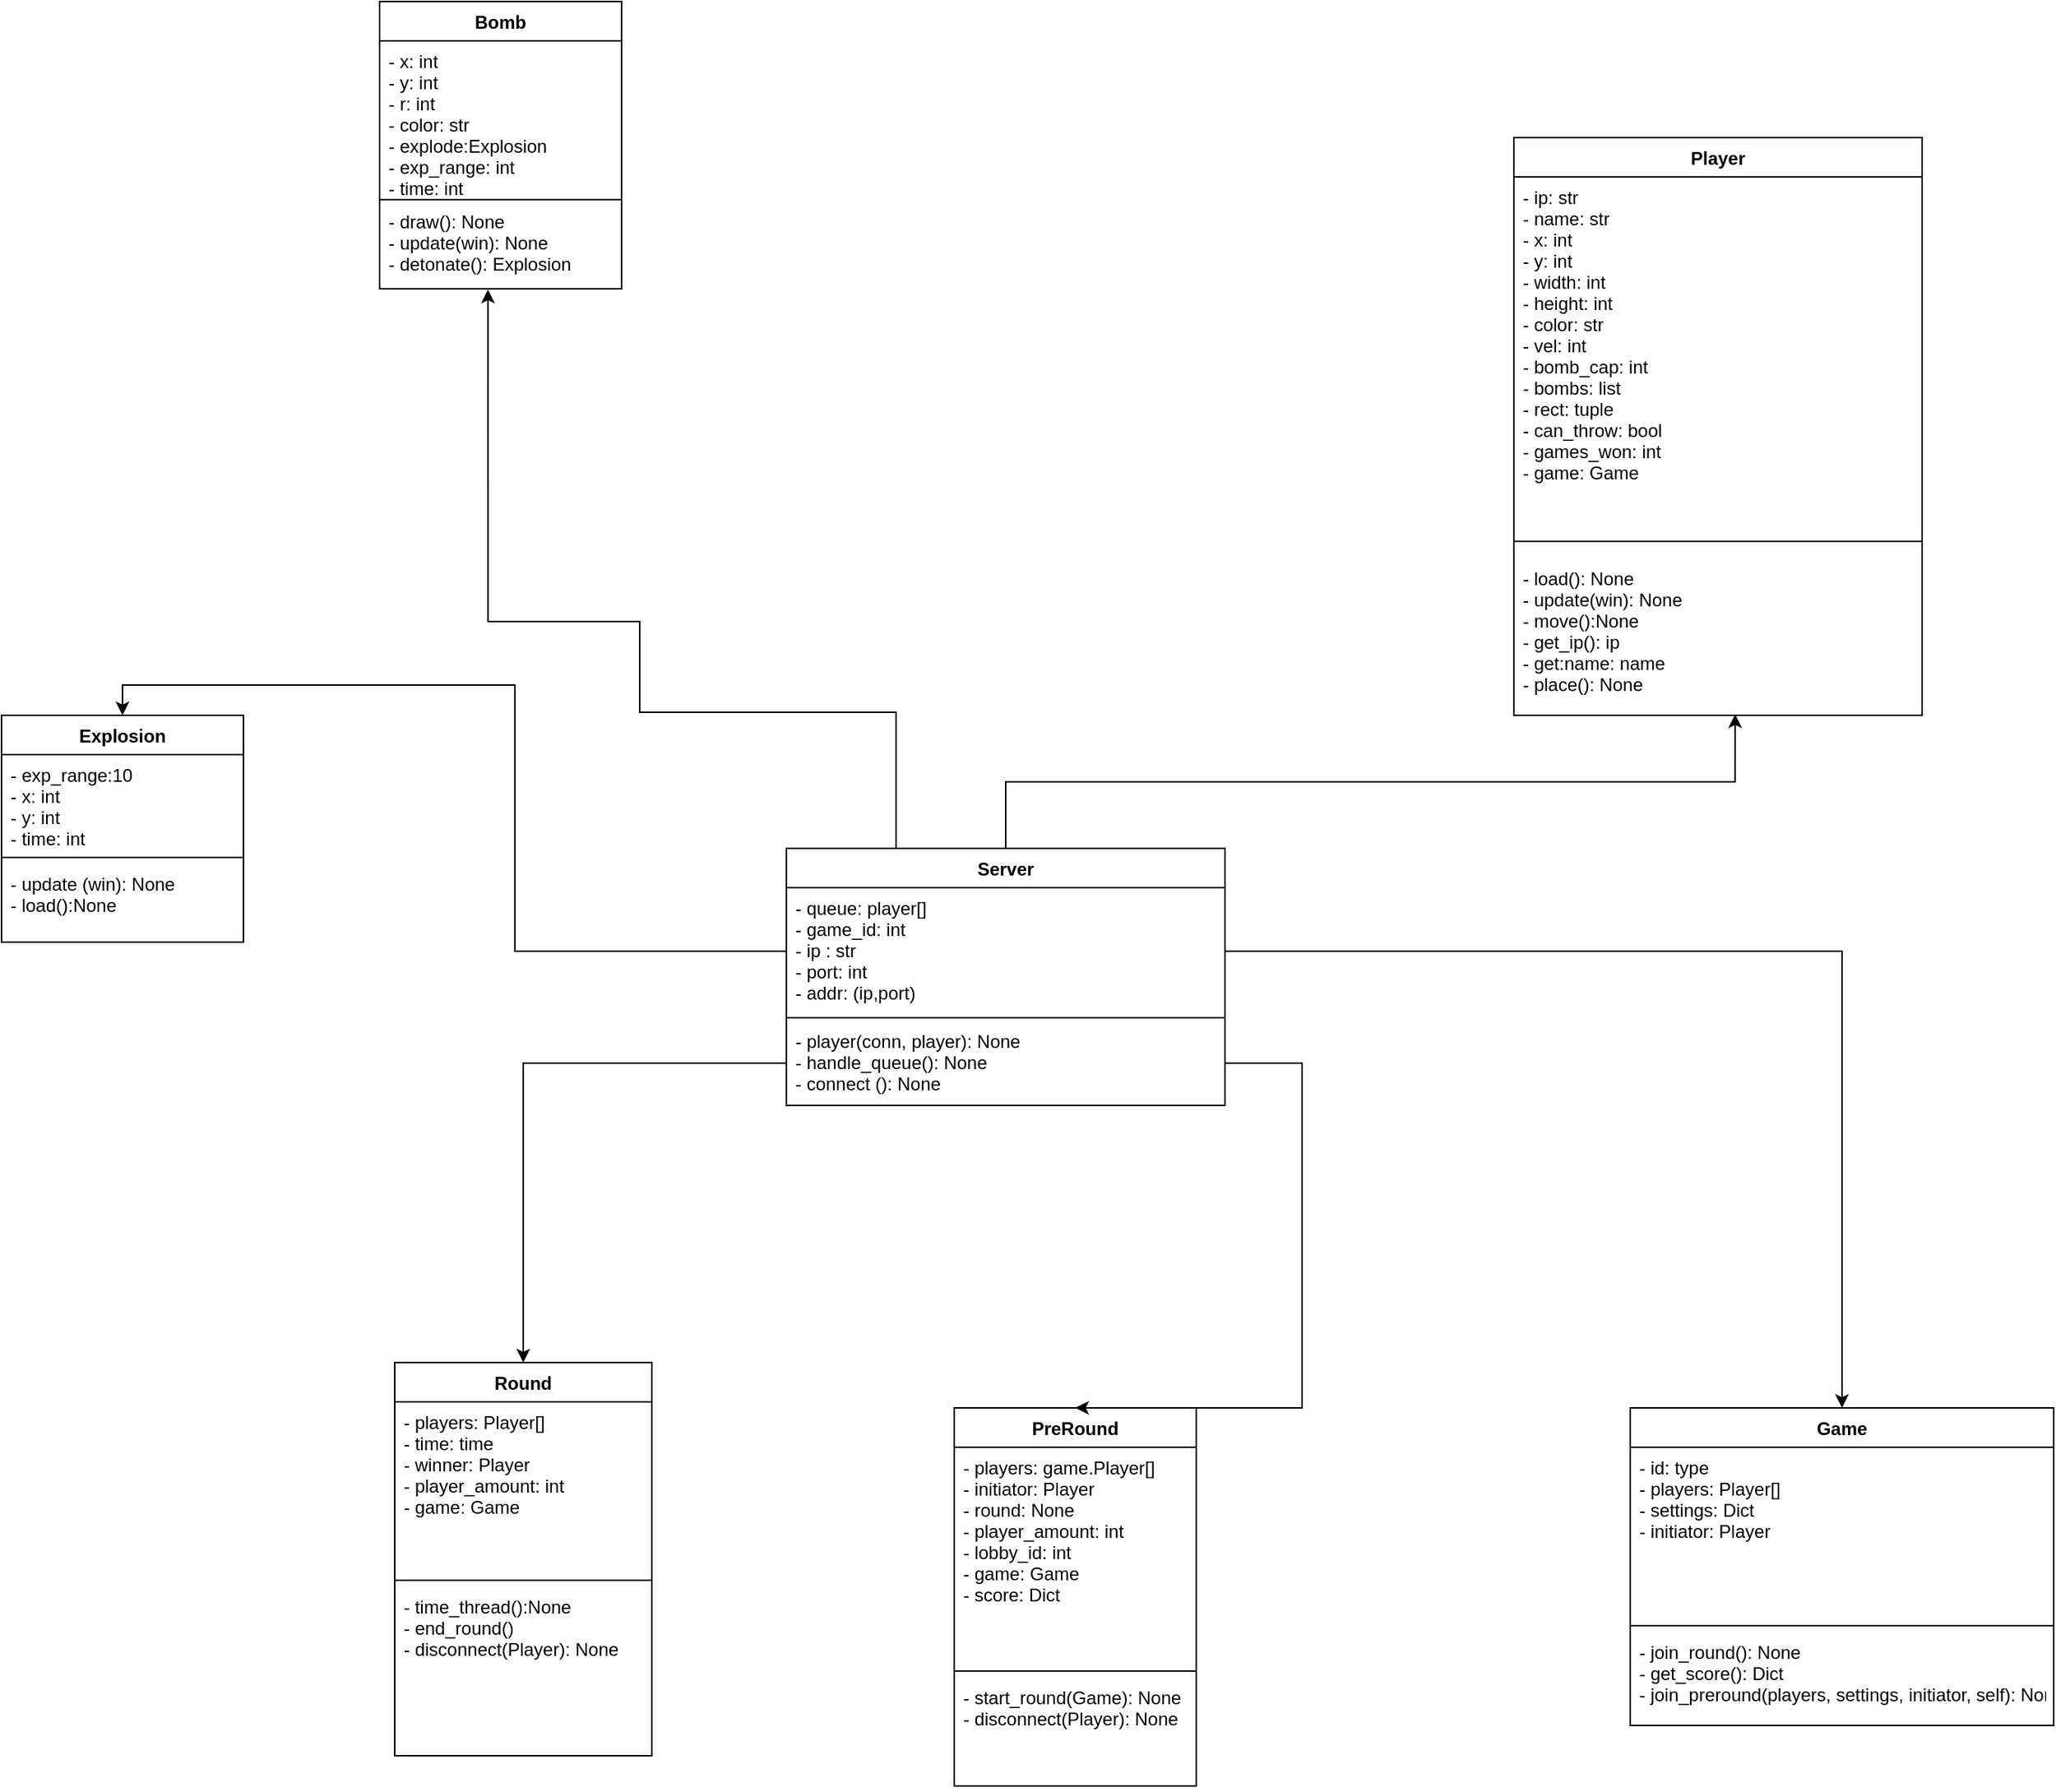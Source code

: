 <mxfile version="14.2.7" type="github">
  <diagram id="Wmp_nvGAifpqo0GNtrIs" name="Page-1">
    <mxGraphModel dx="2858" dy="2309" grid="1" gridSize="10" guides="1" tooltips="1" connect="1" arrows="1" fold="1" page="1" pageScale="1" pageWidth="827" pageHeight="1169" math="0" shadow="0">
      <root>
        <mxCell id="0" />
        <mxCell id="1" parent="0" />
        <mxCell id="6msiCI85SDnWUIfsM1__-24" style="edgeStyle=orthogonalEdgeStyle;rounded=0;orthogonalLoop=1;jettySize=auto;html=1;exitX=0.25;exitY=0;exitDx=0;exitDy=0;entryX=0.448;entryY=1.008;entryDx=0;entryDy=0;entryPerimeter=0;" parent="1" source="6msiCI85SDnWUIfsM1__-5" target="6msiCI85SDnWUIfsM1__-23" edge="1">
          <mxGeometry relative="1" as="geometry">
            <Array as="points">
              <mxPoint x="342" y="60" />
              <mxPoint x="172" y="60" />
              <mxPoint x="172" />
            </Array>
          </mxGeometry>
        </mxCell>
        <mxCell id="tGH2e8WFXt60OPMfxFF8-3" style="edgeStyle=orthogonalEdgeStyle;rounded=0;orthogonalLoop=1;jettySize=auto;html=1;entryX=0.542;entryY=0.994;entryDx=0;entryDy=0;entryPerimeter=0;" parent="1" source="6msiCI85SDnWUIfsM1__-5" target="6msiCI85SDnWUIfsM1__-19" edge="1">
          <mxGeometry relative="1" as="geometry" />
        </mxCell>
        <mxCell id="6msiCI85SDnWUIfsM1__-5" value="Server" style="swimlane;fontStyle=1;align=center;verticalAlign=top;childLayout=stackLayout;horizontal=1;startSize=26;horizontalStack=0;resizeParent=1;resizeParentMax=0;resizeLast=0;collapsible=1;marginBottom=0;" parent="1" vertex="1">
          <mxGeometry x="269" y="150" width="290" height="170" as="geometry" />
        </mxCell>
        <mxCell id="6msiCI85SDnWUIfsM1__-6" value="- queue: player[]&#xa;- game_id: int&#xa;- ip : str&#xa;- port: int&#xa;- addr: (ip,port) " style="text;strokeColor=none;fillColor=none;align=left;verticalAlign=top;spacingLeft=4;spacingRight=4;overflow=hidden;rotatable=0;points=[[0,0.5],[1,0.5]];portConstraint=eastwest;" parent="6msiCI85SDnWUIfsM1__-5" vertex="1">
          <mxGeometry y="26" width="290" height="84" as="geometry" />
        </mxCell>
        <mxCell id="6msiCI85SDnWUIfsM1__-7" value="" style="line;strokeWidth=1;fillColor=none;align=left;verticalAlign=middle;spacingTop=-1;spacingLeft=3;spacingRight=3;rotatable=0;labelPosition=right;points=[];portConstraint=eastwest;" parent="6msiCI85SDnWUIfsM1__-5" vertex="1">
          <mxGeometry y="110" width="290" height="4" as="geometry" />
        </mxCell>
        <mxCell id="6msiCI85SDnWUIfsM1__-8" value="- player(conn, player): None&#xa;- handle_queue(): None&#xa;- connect (): None&#xa;" style="text;strokeColor=none;fillColor=none;align=left;verticalAlign=top;spacingLeft=4;spacingRight=4;overflow=hidden;rotatable=0;points=[[0,0.5],[1,0.5]];portConstraint=eastwest;" parent="6msiCI85SDnWUIfsM1__-5" vertex="1">
          <mxGeometry y="114" width="290" height="56" as="geometry" />
        </mxCell>
        <mxCell id="6msiCI85SDnWUIfsM1__-9" style="edgeStyle=orthogonalEdgeStyle;rounded=0;orthogonalLoop=1;jettySize=auto;html=1;exitX=1;exitY=0.5;exitDx=0;exitDy=0;" parent="6msiCI85SDnWUIfsM1__-5" source="6msiCI85SDnWUIfsM1__-6" target="6msiCI85SDnWUIfsM1__-6" edge="1">
          <mxGeometry relative="1" as="geometry" />
        </mxCell>
        <mxCell id="6msiCI85SDnWUIfsM1__-16" value="Player" style="swimlane;fontStyle=1;align=center;verticalAlign=top;childLayout=stackLayout;horizontal=1;startSize=26;horizontalStack=0;resizeParent=1;resizeParentMax=0;resizeLast=0;collapsible=1;marginBottom=0;" parent="1" vertex="1">
          <mxGeometry x="750" y="-320" width="270" height="382" as="geometry" />
        </mxCell>
        <mxCell id="6msiCI85SDnWUIfsM1__-17" value="- ip: str&#xa;- name: str &#xa;- x: int&#xa;- y: int&#xa;- width: int&#xa;- height: int&#xa;- color: str&#xa;- vel: int&#xa;- bomb_cap: int&#xa;- bombs: list&#xa;- rect: tuple&#xa;- can_throw: bool&#xa;- games_won: int&#xa;- game: Game&#xa;&#xa;" style="text;strokeColor=none;fillColor=none;align=left;verticalAlign=top;spacingLeft=4;spacingRight=4;overflow=hidden;rotatable=0;points=[[0,0.5],[1,0.5]];portConstraint=eastwest;" parent="6msiCI85SDnWUIfsM1__-16" vertex="1">
          <mxGeometry y="26" width="270" height="230" as="geometry" />
        </mxCell>
        <mxCell id="6msiCI85SDnWUIfsM1__-18" value="" style="line;strokeWidth=1;fillColor=none;align=left;verticalAlign=middle;spacingTop=-1;spacingLeft=3;spacingRight=3;rotatable=0;labelPosition=right;points=[];portConstraint=eastwest;" parent="6msiCI85SDnWUIfsM1__-16" vertex="1">
          <mxGeometry y="256" width="270" height="22" as="geometry" />
        </mxCell>
        <mxCell id="6msiCI85SDnWUIfsM1__-19" value="- load(): None&#xa;- update(win): None&#xa;- move():None&#xa;- get_ip(): ip&#xa;- get:name: name&#xa;- place(): None" style="text;strokeColor=none;fillColor=none;align=left;verticalAlign=top;spacingLeft=4;spacingRight=4;overflow=hidden;rotatable=0;points=[[0,0.5],[1,0.5]];portConstraint=eastwest;" parent="6msiCI85SDnWUIfsM1__-16" vertex="1">
          <mxGeometry y="278" width="270" height="104" as="geometry" />
        </mxCell>
        <mxCell id="6msiCI85SDnWUIfsM1__-20" value="Bomb" style="swimlane;fontStyle=1;align=center;verticalAlign=top;childLayout=stackLayout;horizontal=1;startSize=26;horizontalStack=0;resizeParent=1;resizeParentMax=0;resizeLast=0;collapsible=1;marginBottom=0;" parent="1" vertex="1">
          <mxGeometry y="-410" width="160" height="190" as="geometry" />
        </mxCell>
        <mxCell id="6msiCI85SDnWUIfsM1__-21" value="- x: int&#xa;- y: int&#xa;- r: int&#xa;- color: str&#xa;- explode:Explosion&#xa;- exp_range: int&#xa;- time: int" style="text;strokeColor=none;fillColor=none;align=left;verticalAlign=top;spacingLeft=4;spacingRight=4;overflow=hidden;rotatable=0;points=[[0,0.5],[1,0.5]];portConstraint=eastwest;" parent="6msiCI85SDnWUIfsM1__-20" vertex="1">
          <mxGeometry y="26" width="160" height="104" as="geometry" />
        </mxCell>
        <mxCell id="6msiCI85SDnWUIfsM1__-22" value="" style="line;strokeWidth=1;fillColor=none;align=left;verticalAlign=middle;spacingTop=-1;spacingLeft=3;spacingRight=3;rotatable=0;labelPosition=right;points=[];portConstraint=eastwest;" parent="6msiCI85SDnWUIfsM1__-20" vertex="1">
          <mxGeometry y="130" width="160" height="2" as="geometry" />
        </mxCell>
        <mxCell id="6msiCI85SDnWUIfsM1__-23" value="- draw(): None&#xa;- update(win): None&#xa;- detonate(): Explosion" style="text;strokeColor=none;fillColor=none;align=left;verticalAlign=top;spacingLeft=4;spacingRight=4;overflow=hidden;rotatable=0;points=[[0,0.5],[1,0.5]];portConstraint=eastwest;" parent="6msiCI85SDnWUIfsM1__-20" vertex="1">
          <mxGeometry y="132" width="160" height="58" as="geometry" />
        </mxCell>
        <mxCell id="K1STaGKVm7pCON3N_At5-1" value="Explosion" style="swimlane;fontStyle=1;align=center;verticalAlign=top;childLayout=stackLayout;horizontal=1;startSize=26;horizontalStack=0;resizeParent=1;resizeParentMax=0;resizeLast=0;collapsible=1;marginBottom=0;" parent="1" vertex="1">
          <mxGeometry x="-250" y="62" width="160" height="150" as="geometry" />
        </mxCell>
        <mxCell id="K1STaGKVm7pCON3N_At5-2" value="- exp_range:10 &#xa;- x: int&#xa;- y: int&#xa;- time: int" style="text;strokeColor=none;fillColor=none;align=left;verticalAlign=top;spacingLeft=4;spacingRight=4;overflow=hidden;rotatable=0;points=[[0,0.5],[1,0.5]];portConstraint=eastwest;" parent="K1STaGKVm7pCON3N_At5-1" vertex="1">
          <mxGeometry y="26" width="160" height="64" as="geometry" />
        </mxCell>
        <mxCell id="K1STaGKVm7pCON3N_At5-3" value="" style="line;strokeWidth=1;fillColor=none;align=left;verticalAlign=middle;spacingTop=-1;spacingLeft=3;spacingRight=3;rotatable=0;labelPosition=right;points=[];portConstraint=eastwest;" parent="K1STaGKVm7pCON3N_At5-1" vertex="1">
          <mxGeometry y="90" width="160" height="8" as="geometry" />
        </mxCell>
        <mxCell id="K1STaGKVm7pCON3N_At5-4" value="- update (win): None&#xa;- load():None" style="text;strokeColor=none;fillColor=none;align=left;verticalAlign=top;spacingLeft=4;spacingRight=4;overflow=hidden;rotatable=0;points=[[0,0.5],[1,0.5]];portConstraint=eastwest;" parent="K1STaGKVm7pCON3N_At5-1" vertex="1">
          <mxGeometry y="98" width="160" height="52" as="geometry" />
        </mxCell>
        <mxCell id="K1STaGKVm7pCON3N_At5-5" style="edgeStyle=orthogonalEdgeStyle;rounded=0;orthogonalLoop=1;jettySize=auto;html=1;exitX=0;exitY=0.5;exitDx=0;exitDy=0;entryX=0.5;entryY=0;entryDx=0;entryDy=0;" parent="1" source="6msiCI85SDnWUIfsM1__-6" target="K1STaGKVm7pCON3N_At5-1" edge="1">
          <mxGeometry relative="1" as="geometry" />
        </mxCell>
        <mxCell id="K1STaGKVm7pCON3N_At5-6" value="Round" style="swimlane;fontStyle=1;align=center;verticalAlign=top;childLayout=stackLayout;horizontal=1;startSize=26;horizontalStack=0;resizeParent=1;resizeParentMax=0;resizeLast=0;collapsible=1;marginBottom=0;" parent="1" vertex="1">
          <mxGeometry x="10" y="490" width="170" height="260" as="geometry" />
        </mxCell>
        <mxCell id="K1STaGKVm7pCON3N_At5-7" value="- players: Player[]&#xa;- time: time&#xa;- winner: Player&#xa;- player_amount: int&#xa;- game: Game" style="text;align=left;verticalAlign=top;spacingLeft=4;spacingRight=4;overflow=hidden;rotatable=0;points=[[0,0.5],[1,0.5]];portConstraint=eastwest;" parent="K1STaGKVm7pCON3N_At5-6" vertex="1">
          <mxGeometry y="26" width="170" height="114" as="geometry" />
        </mxCell>
        <mxCell id="K1STaGKVm7pCON3N_At5-8" value="" style="line;strokeWidth=1;fillColor=none;align=left;verticalAlign=middle;spacingTop=-1;spacingLeft=3;spacingRight=3;rotatable=0;labelPosition=right;points=[];portConstraint=eastwest;" parent="K1STaGKVm7pCON3N_At5-6" vertex="1">
          <mxGeometry y="140" width="170" height="8" as="geometry" />
        </mxCell>
        <mxCell id="K1STaGKVm7pCON3N_At5-9" value="- time_thread():None&#xa;- end_round()&#xa;- disconnect(Player): None " style="text;strokeColor=none;fillColor=none;align=left;verticalAlign=top;spacingLeft=4;spacingRight=4;overflow=hidden;rotatable=0;points=[[0,0.5],[1,0.5]];portConstraint=eastwest;" parent="K1STaGKVm7pCON3N_At5-6" vertex="1">
          <mxGeometry y="148" width="170" height="112" as="geometry" />
        </mxCell>
        <mxCell id="K1STaGKVm7pCON3N_At5-11" style="edgeStyle=orthogonalEdgeStyle;rounded=0;orthogonalLoop=1;jettySize=auto;html=1;exitX=0;exitY=0.5;exitDx=0;exitDy=0;" parent="1" source="6msiCI85SDnWUIfsM1__-8" target="K1STaGKVm7pCON3N_At5-6" edge="1">
          <mxGeometry relative="1" as="geometry" />
        </mxCell>
        <mxCell id="K1STaGKVm7pCON3N_At5-12" value="PreRound" style="swimlane;fontStyle=1;align=center;verticalAlign=top;childLayout=stackLayout;horizontal=1;startSize=26;horizontalStack=0;resizeParent=1;resizeParentMax=0;resizeLast=0;collapsible=1;marginBottom=0;" parent="1" vertex="1">
          <mxGeometry x="380" y="520" width="160" height="250" as="geometry" />
        </mxCell>
        <mxCell id="K1STaGKVm7pCON3N_At5-13" value="- players: game.Player[]&#xa;- initiator: Player&#xa;- round: None&#xa;- player_amount: int&#xa;- lobby_id: int&#xa;- game: Game&#xa;- score: Dict&#xa;&#xa;" style="text;strokeColor=none;fillColor=none;align=left;verticalAlign=top;spacingLeft=4;spacingRight=4;overflow=hidden;rotatable=0;points=[[0,0.5],[1,0.5]];portConstraint=eastwest;" parent="K1STaGKVm7pCON3N_At5-12" vertex="1">
          <mxGeometry y="26" width="160" height="144" as="geometry" />
        </mxCell>
        <mxCell id="K1STaGKVm7pCON3N_At5-14" value="" style="line;strokeWidth=1;fillColor=none;align=left;verticalAlign=middle;spacingTop=-1;spacingLeft=3;spacingRight=3;rotatable=0;labelPosition=right;points=[];portConstraint=eastwest;" parent="K1STaGKVm7pCON3N_At5-12" vertex="1">
          <mxGeometry y="170" width="160" height="8" as="geometry" />
        </mxCell>
        <mxCell id="K1STaGKVm7pCON3N_At5-15" value="- start_round(Game): None&#xa;- disconnect(Player): None&#xa;" style="text;strokeColor=none;fillColor=none;align=left;verticalAlign=top;spacingLeft=4;spacingRight=4;overflow=hidden;rotatable=0;points=[[0,0.5],[1,0.5]];portConstraint=eastwest;" parent="K1STaGKVm7pCON3N_At5-12" vertex="1">
          <mxGeometry y="178" width="160" height="72" as="geometry" />
        </mxCell>
        <mxCell id="K1STaGKVm7pCON3N_At5-16" style="edgeStyle=orthogonalEdgeStyle;rounded=0;orthogonalLoop=1;jettySize=auto;html=1;exitX=1;exitY=0.5;exitDx=0;exitDy=0;entryX=0.5;entryY=0;entryDx=0;entryDy=0;" parent="1" source="6msiCI85SDnWUIfsM1__-8" target="K1STaGKVm7pCON3N_At5-12" edge="1">
          <mxGeometry relative="1" as="geometry">
            <Array as="points">
              <mxPoint x="610" y="292" />
            </Array>
          </mxGeometry>
        </mxCell>
        <mxCell id="K1STaGKVm7pCON3N_At5-17" style="edgeStyle=orthogonalEdgeStyle;rounded=0;orthogonalLoop=1;jettySize=auto;html=1;entryX=0.5;entryY=0;entryDx=0;entryDy=0;" parent="1" source="6msiCI85SDnWUIfsM1__-6" target="K1STaGKVm7pCON3N_At5-18" edge="1">
          <mxGeometry relative="1" as="geometry">
            <mxPoint x="790.0" y="320" as="targetPoint" />
          </mxGeometry>
        </mxCell>
        <mxCell id="K1STaGKVm7pCON3N_At5-18" value="Game" style="swimlane;fontStyle=1;align=center;verticalAlign=top;childLayout=stackLayout;horizontal=1;startSize=26;horizontalStack=0;resizeParent=1;resizeParentMax=0;resizeLast=0;collapsible=1;marginBottom=0;" parent="1" vertex="1">
          <mxGeometry x="827" y="520" width="280" height="210" as="geometry" />
        </mxCell>
        <mxCell id="K1STaGKVm7pCON3N_At5-19" value="- id: type&#xa;- players: Player[]&#xa;- settings: Dict&#xa;- initiator: Player" style="text;strokeColor=none;fillColor=none;align=left;verticalAlign=top;spacingLeft=4;spacingRight=4;overflow=hidden;rotatable=0;points=[[0,0.5],[1,0.5]];portConstraint=eastwest;" parent="K1STaGKVm7pCON3N_At5-18" vertex="1">
          <mxGeometry y="26" width="280" height="114" as="geometry" />
        </mxCell>
        <mxCell id="K1STaGKVm7pCON3N_At5-20" value="" style="line;strokeWidth=1;fillColor=none;align=left;verticalAlign=middle;spacingTop=-1;spacingLeft=3;spacingRight=3;rotatable=0;labelPosition=right;points=[];portConstraint=eastwest;" parent="K1STaGKVm7pCON3N_At5-18" vertex="1">
          <mxGeometry y="140" width="280" height="8" as="geometry" />
        </mxCell>
        <mxCell id="K1STaGKVm7pCON3N_At5-21" value="- join_round(): None&#xa;- get_score(): Dict&#xa;- join_preround(players, settings, initiator, self): None" style="text;strokeColor=none;fillColor=none;align=left;verticalAlign=top;spacingLeft=4;spacingRight=4;overflow=hidden;rotatable=0;points=[[0,0.5],[1,0.5]];portConstraint=eastwest;" parent="K1STaGKVm7pCON3N_At5-18" vertex="1">
          <mxGeometry y="148" width="280" height="62" as="geometry" />
        </mxCell>
      </root>
    </mxGraphModel>
  </diagram>
</mxfile>
